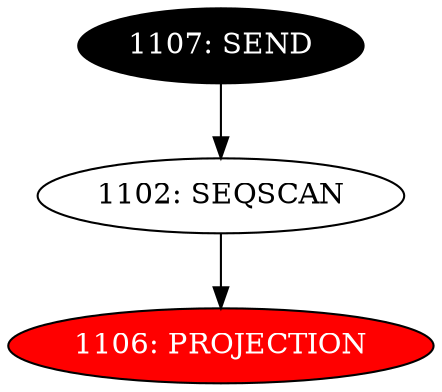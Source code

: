 digraph name {
1102 [label="1102: SEQSCAN" ];
1102 -> 1106;
1106 [label="1106: PROJECTION" fontcolor="white" style="filled" fillcolor="red"];
1107 [label="1107: SEND" fontcolor="white" style="filled" fillcolor="black"];
1107 -> 1102;

}

